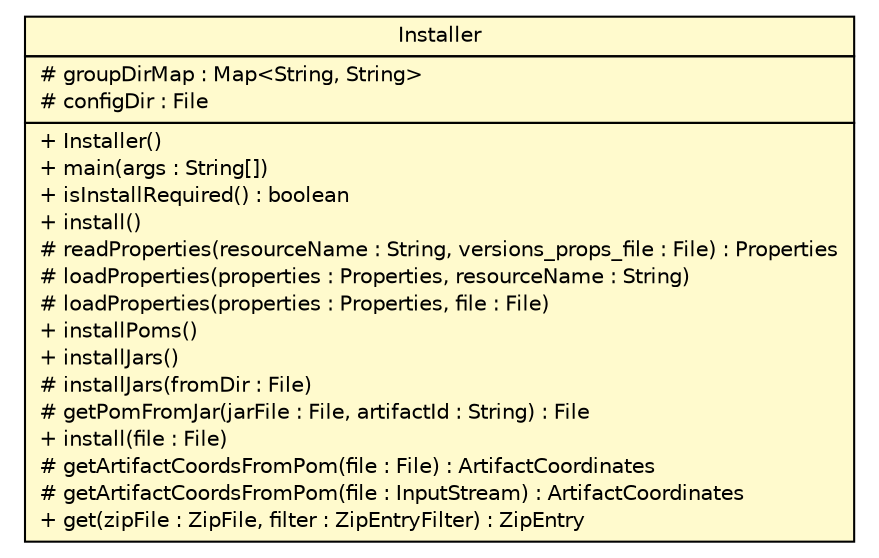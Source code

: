 #!/usr/local/bin/dot
#
# Class diagram 
# Generated by UMLGraph version R5_6 (http://www.umlgraph.org/)
#

digraph G {
	edge [fontname="Helvetica",fontsize=10,labelfontname="Helvetica",labelfontsize=10];
	node [fontname="Helvetica",fontsize=10,shape=plaintext];
	nodesep=0.25;
	ranksep=0.5;
	// sorcer.installer.Installer
	c283645 [label=<<table title="sorcer.installer.Installer" border="0" cellborder="1" cellspacing="0" cellpadding="2" port="p" bgcolor="lemonChiffon" href="./Installer.html">
		<tr><td><table border="0" cellspacing="0" cellpadding="1">
<tr><td align="center" balign="center"> Installer </td></tr>
		</table></td></tr>
		<tr><td><table border="0" cellspacing="0" cellpadding="1">
<tr><td align="left" balign="left"> # groupDirMap : Map&lt;String, String&gt; </td></tr>
<tr><td align="left" balign="left"> # configDir : File </td></tr>
		</table></td></tr>
		<tr><td><table border="0" cellspacing="0" cellpadding="1">
<tr><td align="left" balign="left"> + Installer() </td></tr>
<tr><td align="left" balign="left"> + main(args : String[]) </td></tr>
<tr><td align="left" balign="left"> + isInstallRequired() : boolean </td></tr>
<tr><td align="left" balign="left"> + install() </td></tr>
<tr><td align="left" balign="left"> # readProperties(resourceName : String, versions_props_file : File) : Properties </td></tr>
<tr><td align="left" balign="left"> # loadProperties(properties : Properties, resourceName : String) </td></tr>
<tr><td align="left" balign="left"> # loadProperties(properties : Properties, file : File) </td></tr>
<tr><td align="left" balign="left"> + installPoms() </td></tr>
<tr><td align="left" balign="left"> + installJars() </td></tr>
<tr><td align="left" balign="left"> # installJars(fromDir : File) </td></tr>
<tr><td align="left" balign="left"> # getPomFromJar(jarFile : File, artifactId : String) : File </td></tr>
<tr><td align="left" balign="left"> + install(file : File) </td></tr>
<tr><td align="left" balign="left"> # getArtifactCoordsFromPom(file : File) : ArtifactCoordinates </td></tr>
<tr><td align="left" balign="left"> # getArtifactCoordsFromPom(file : InputStream) : ArtifactCoordinates </td></tr>
<tr><td align="left" balign="left"> + get(zipFile : ZipFile, filter : ZipEntryFilter) : ZipEntry </td></tr>
		</table></td></tr>
		</table>>, URL="./Installer.html", fontname="Helvetica", fontcolor="black", fontsize=10.0];
}

